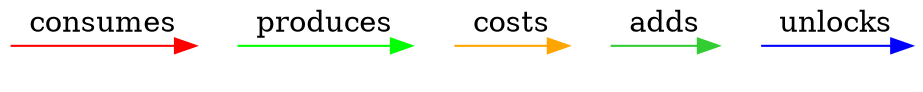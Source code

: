 
digraph {
  node [label="" width=0 style=invis];
  { rank="same"; n0; n1; n2; n3; n4; n5; n6; n7; n8; n9; }
  n0 -> n1 [color="red" label="consumes"];
  n2 -> n3 [color="green" label="produces"];
  n4 -> n5 [color="orange" label="costs"];
  n6 -> n7 [color="limegreen" label="adds"];
  n8 -> n9 [color="blue" label="unlocks"];
}
